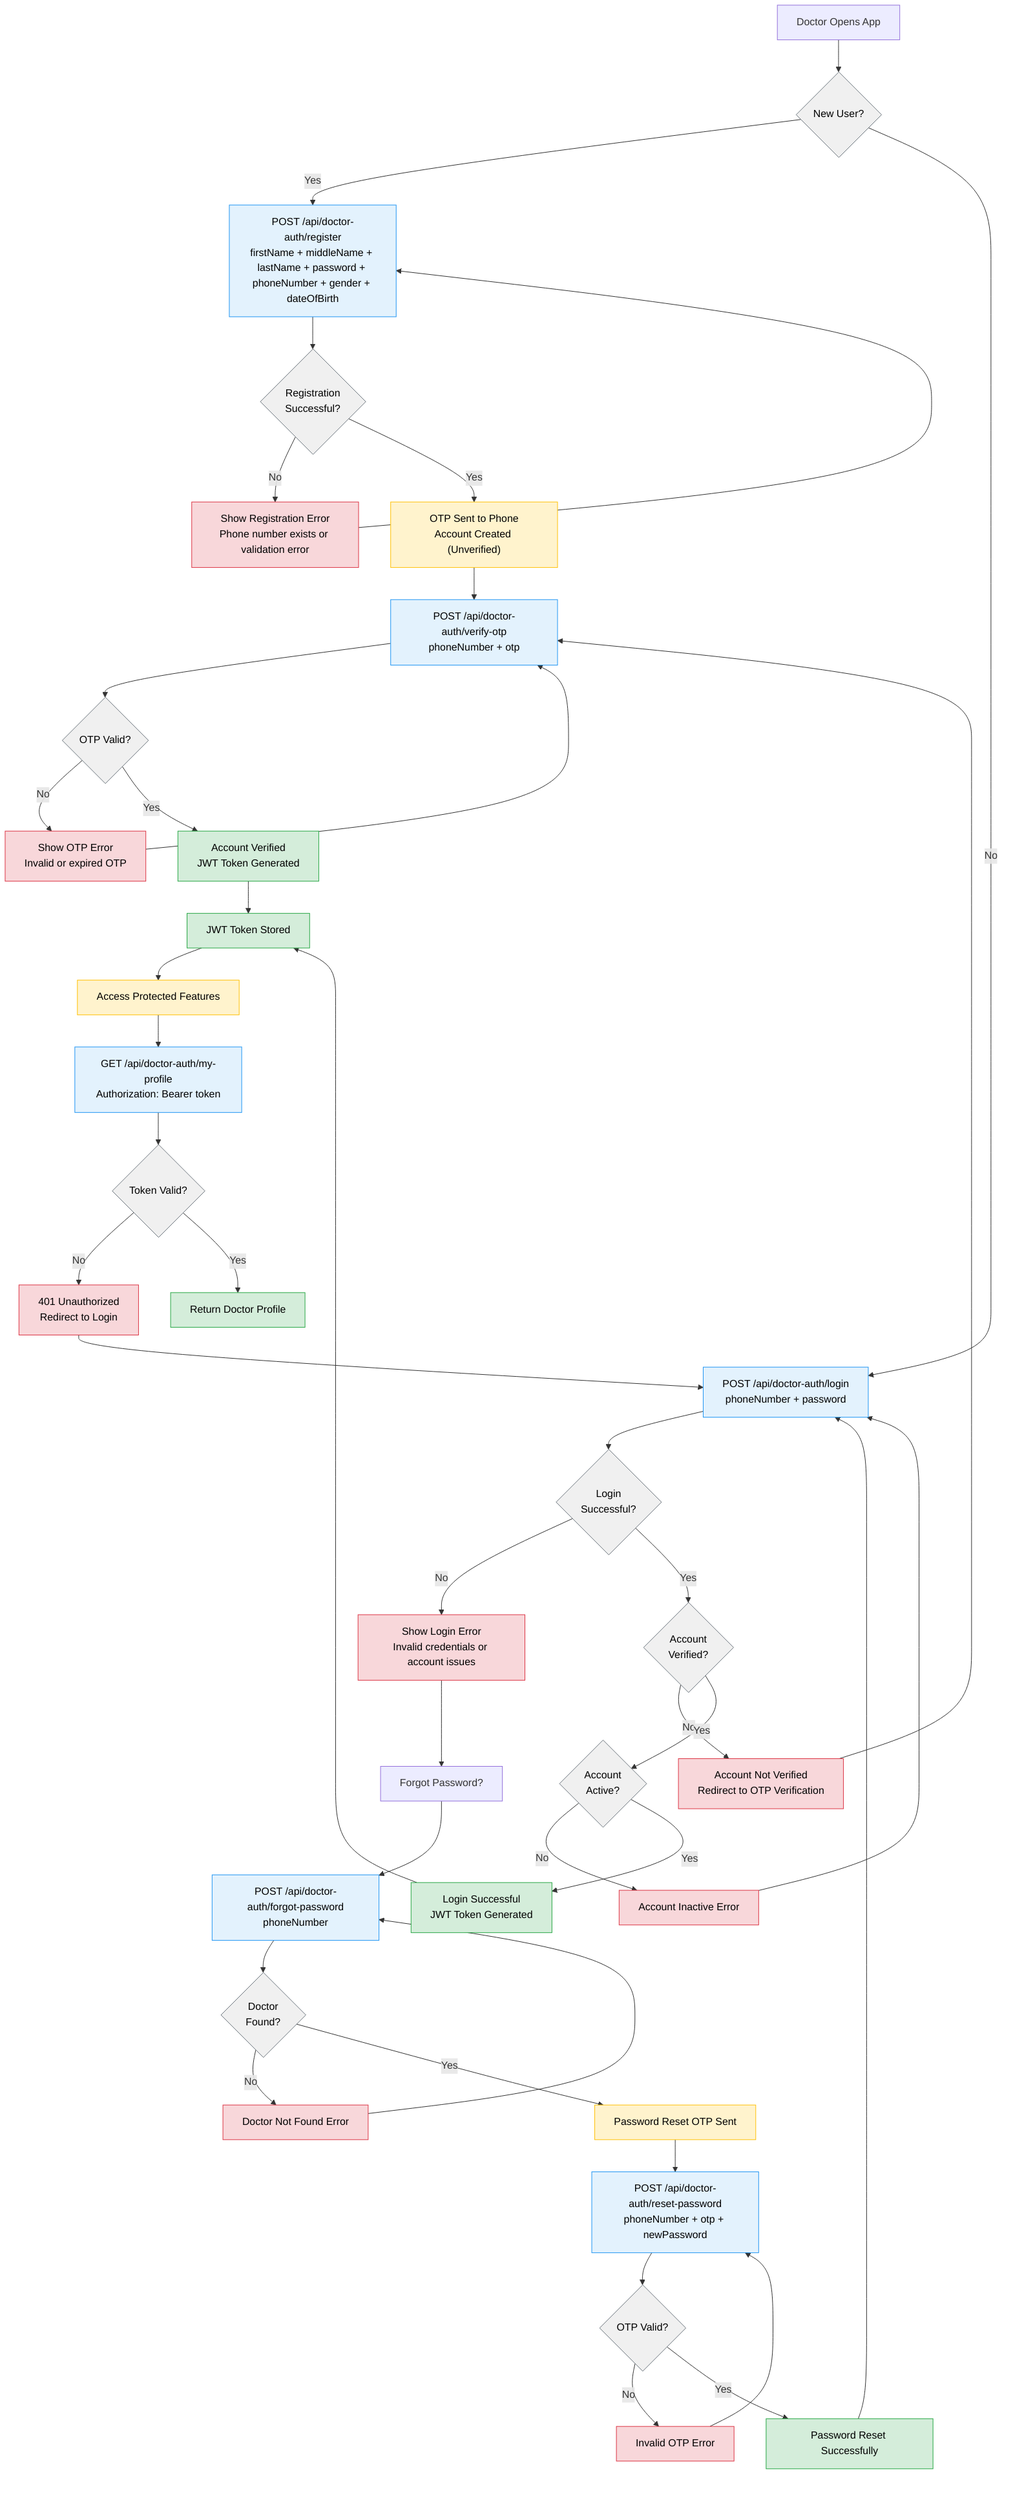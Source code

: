 graph TD
    A["Doctor Opens App"] --> B{New User?}
    B -->|Yes| C["POST /api/doctor-auth/register<br/>firstName + middleName + lastName + password + phoneNumber + gender + dateOfBirth"]
    B -->|No| D["POST /api/doctor-auth/login<br/>phoneNumber + password"]
    
    %% Registration Flow
    C --> E{Registration<br/>Successful?}
    E -->|No| F["Show Registration Error<br/>Phone number exists or validation error"]
    E -->|Yes| G["OTP Sent to Phone<br/>Account Created (Unverified)"]
    
    G --> H["POST /api/doctor-auth/verify-otp<br/>phoneNumber + otp"]
    H --> I{OTP Valid?}
    I -->|No| J["Show OTP Error<br/>Invalid or expired OTP"]
    I -->|Yes| K["Account Verified<br/>JWT Token Generated"]
    
    %% Login Flow
    D --> L{Login<br/>Successful?}
    L -->|No| M["Show Login Error<br/>Invalid credentials or account issues"]
    L -->|Yes| N{Account<br/>Verified?}
    N -->|No| O["Account Not Verified<br/>Redirect to OTP Verification"]
    N -->|Yes| P{Account<br/>Active?}
    P -->|No| Q["Account Inactive Error"]
    P -->|Yes| R["Login Successful<br/>JWT Token Generated"]
    
    %% Forgot Password Flow
    M --> S["Forgot Password?"]
    S --> T["POST /api/doctor-auth/forgot-password<br/>phoneNumber"]
    T --> U{Doctor<br/>Found?}
    U -->|No| V["Doctor Not Found Error"]
    U -->|Yes| W["Password Reset OTP Sent"]
    
    W --> X["POST /api/doctor-auth/reset-password<br/>phoneNumber + otp + newPassword"]
    X --> Y{OTP Valid?}
    Y -->|No| Z["Invalid OTP Error"]
    Y -->|Yes| AA["Password Reset Successfully"]
    
    %% Authenticated Access
    K --> BB["JWT Token Stored"]
    R --> BB
    BB --> CC["Access Protected Features"]
    CC --> DD["GET /api/doctor-auth/my-profile<br/>Authorization: Bearer token"]
    DD --> EE{Token Valid?}
    EE -->|No| FF["401 Unauthorized<br/>Redirect to Login"]
    EE -->|Yes| GG["Return Doctor Profile"]
    
    %% Error Handling & Redirects
    F --> C
    J --> H
    O --> H
    Q --> D
    V --> T
    Z --> X
    AA --> D
    FF --> D
    
    %% Styling
    classDef success fill:#d4edda,stroke:#28a745,color:#000
    classDef error fill:#f8d7da,stroke:#dc3545,color:#000
    classDef process fill:#fff3cd,stroke:#ffc107,color:#000
    classDef endpoint fill:#e3f2fd,stroke:#2196f3,color:#000
    classDef decision fill:#f0f0f0,stroke:#6c757d,color:#000
    
    class K,R,BB,GG,AA success
    class F,J,M,O,Q,V,Z,FF error
    class G,W,CC process
    class C,D,H,T,X,DD endpoint
    class B,E,I,L,N,P,U,Y,EE decision